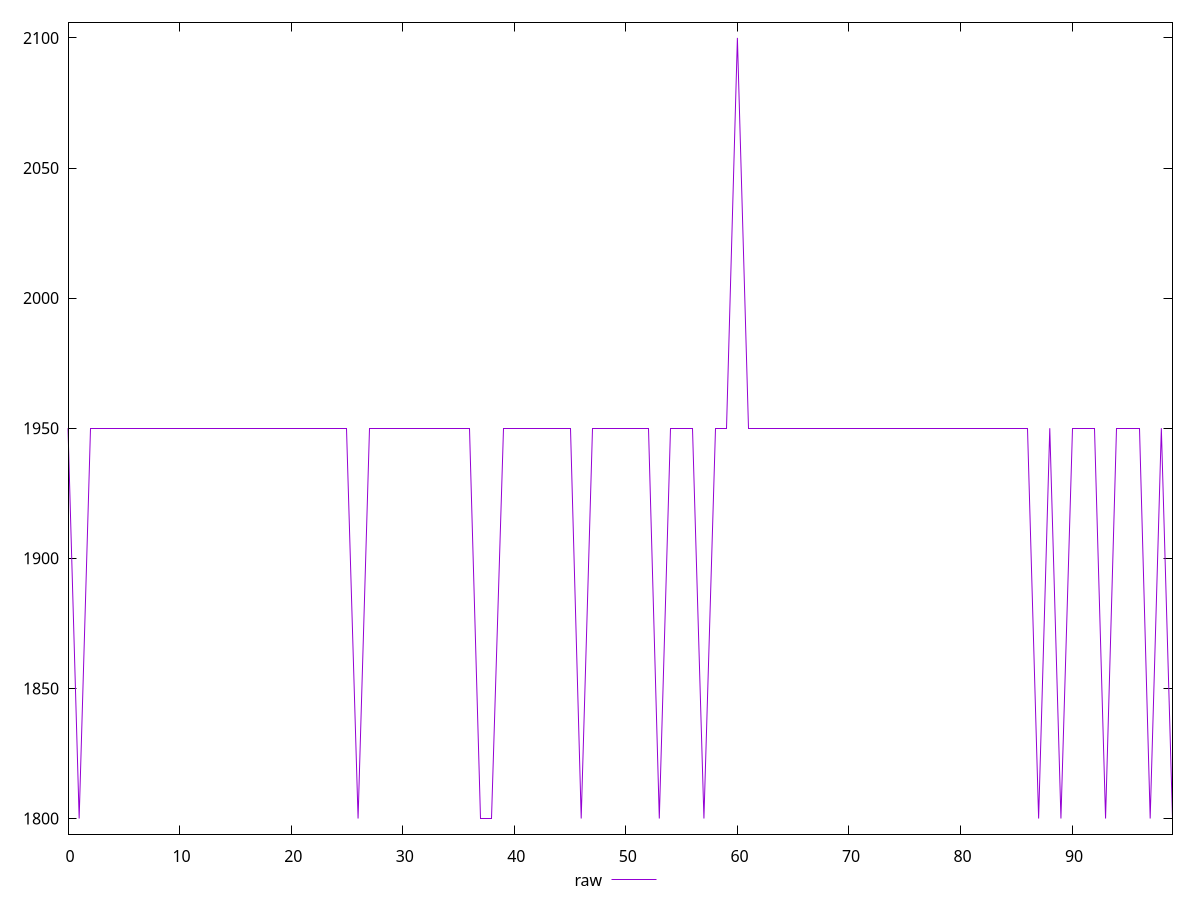 reset

$raw <<EOF
0 1950
1 1800
2 1950
3 1950
4 1950
5 1950
6 1950
7 1950
8 1950
9 1950
10 1950
11 1950
12 1950
13 1950
14 1950
15 1950
16 1950
17 1950
18 1950
19 1950
20 1950
21 1950
22 1950
23 1950
24 1950
25 1950
26 1800
27 1950
28 1950
29 1950
30 1950
31 1950
32 1950
33 1950
34 1950
35 1950
36 1950
37 1800
38 1800
39 1950
40 1950
41 1950
42 1950
43 1950
44 1950
45 1950
46 1800
47 1950
48 1950
49 1950
50 1950
51 1950
52 1950
53 1800
54 1950
55 1950
56 1950
57 1800
58 1950
59 1950
60 2100
61 1950
62 1950
63 1950
64 1950
65 1950
66 1950
67 1950
68 1950
69 1950
70 1950
71 1950
72 1950
73 1950
74 1950
75 1950
76 1950
77 1950
78 1950
79 1950
80 1950
81 1950
82 1950
83 1950
84 1950
85 1950
86 1950
87 1800
88 1950
89 1800
90 1950
91 1950
92 1950
93 1800
94 1950
95 1950
96 1950
97 1800
98 1950
99 1800
EOF

set key outside below
set xrange [0:99]
set yrange [1794:2106]
set trange [1794:2106]
set terminal svg size 640, 500 enhanced background rgb 'white'
set output "reports/report_00033_2021-03-01T14-23-16.841Z/unused-javascript/samples/astro-inner/raw/values.svg"

plot $raw title "raw" with line

reset
